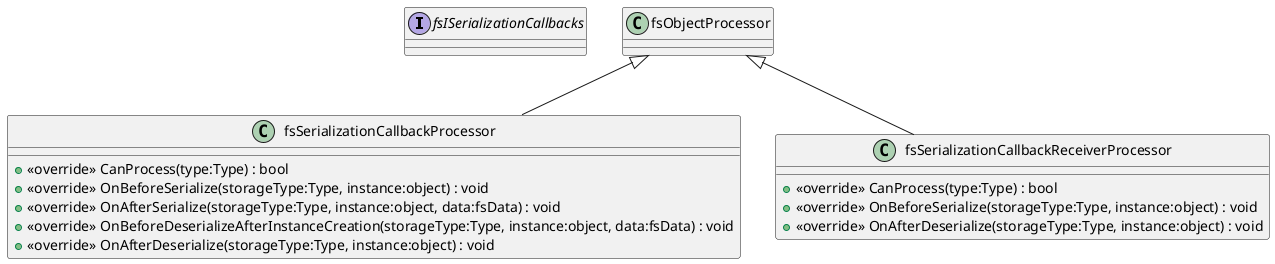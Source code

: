 @startuml
interface fsISerializationCallbacks {
}
class fsSerializationCallbackProcessor {
    + <<override>> CanProcess(type:Type) : bool
    + <<override>> OnBeforeSerialize(storageType:Type, instance:object) : void
    + <<override>> OnAfterSerialize(storageType:Type, instance:object, data:fsData) : void
    + <<override>> OnBeforeDeserializeAfterInstanceCreation(storageType:Type, instance:object, data:fsData) : void
    + <<override>> OnAfterDeserialize(storageType:Type, instance:object) : void
}
class fsSerializationCallbackReceiverProcessor {
    + <<override>> CanProcess(type:Type) : bool
    + <<override>> OnBeforeSerialize(storageType:Type, instance:object) : void
    + <<override>> OnAfterDeserialize(storageType:Type, instance:object) : void
}
fsObjectProcessor <|-- fsSerializationCallbackProcessor
fsObjectProcessor <|-- fsSerializationCallbackReceiverProcessor
@enduml
